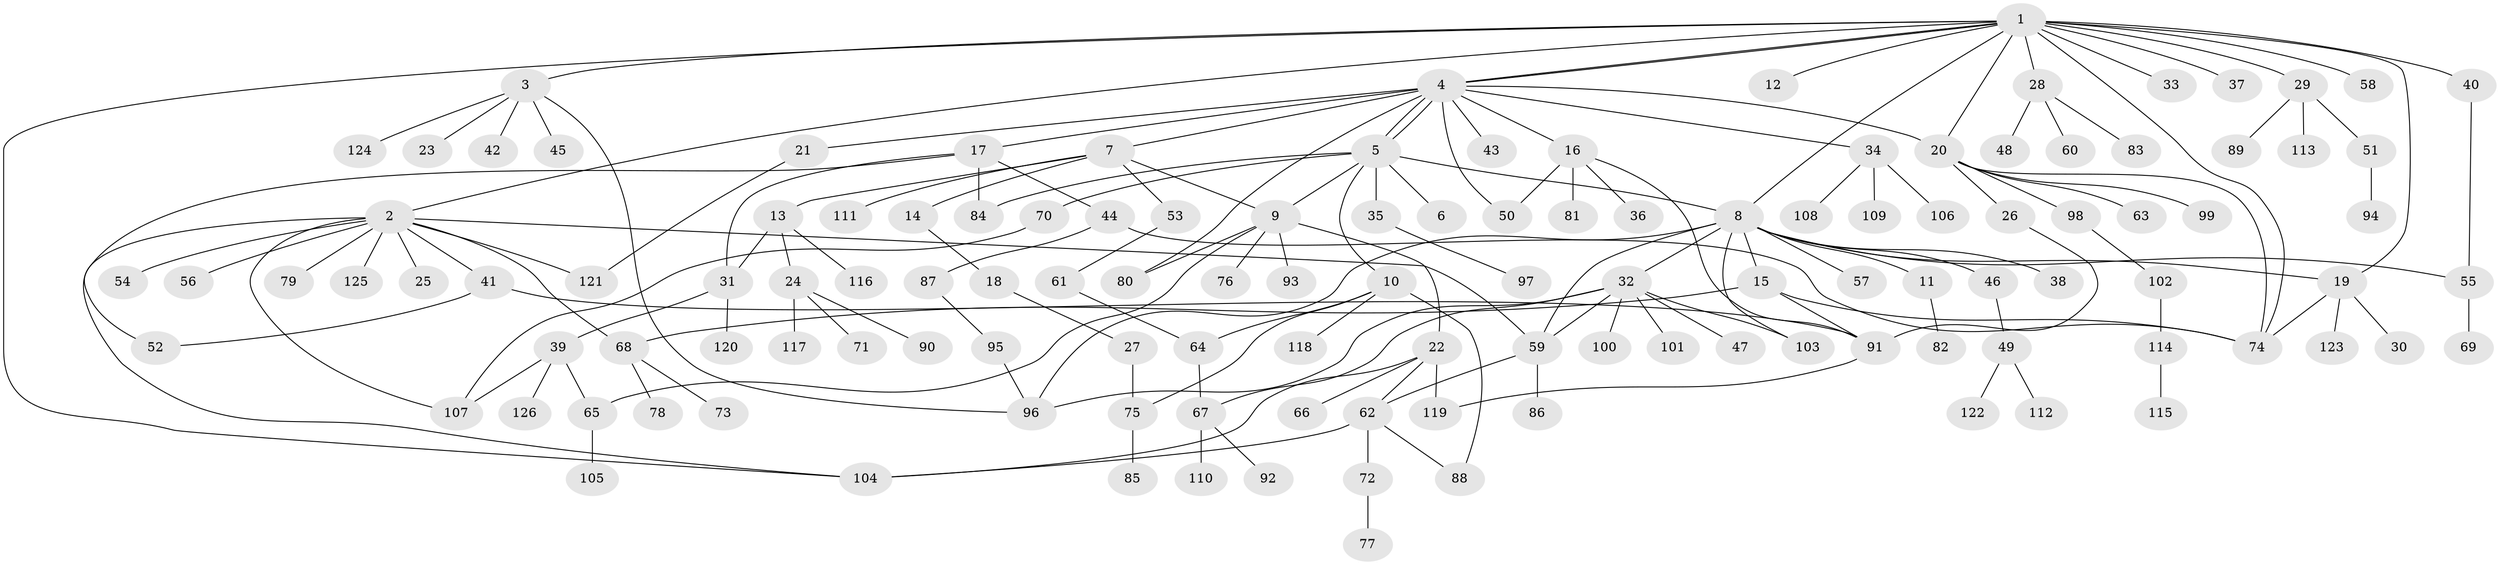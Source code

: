 // coarse degree distribution, {22: 0.010869565217391304, 13: 0.021739130434782608, 5: 0.043478260869565216, 8: 0.010869565217391304, 1: 0.5108695652173914, 6: 0.05434782608695652, 7: 0.021739130434782608, 4: 0.08695652173913043, 3: 0.09782608695652174, 2: 0.14130434782608695}
// Generated by graph-tools (version 1.1) at 2025/41/03/06/25 10:41:45]
// undirected, 126 vertices, 164 edges
graph export_dot {
graph [start="1"]
  node [color=gray90,style=filled];
  1;
  2;
  3;
  4;
  5;
  6;
  7;
  8;
  9;
  10;
  11;
  12;
  13;
  14;
  15;
  16;
  17;
  18;
  19;
  20;
  21;
  22;
  23;
  24;
  25;
  26;
  27;
  28;
  29;
  30;
  31;
  32;
  33;
  34;
  35;
  36;
  37;
  38;
  39;
  40;
  41;
  42;
  43;
  44;
  45;
  46;
  47;
  48;
  49;
  50;
  51;
  52;
  53;
  54;
  55;
  56;
  57;
  58;
  59;
  60;
  61;
  62;
  63;
  64;
  65;
  66;
  67;
  68;
  69;
  70;
  71;
  72;
  73;
  74;
  75;
  76;
  77;
  78;
  79;
  80;
  81;
  82;
  83;
  84;
  85;
  86;
  87;
  88;
  89;
  90;
  91;
  92;
  93;
  94;
  95;
  96;
  97;
  98;
  99;
  100;
  101;
  102;
  103;
  104;
  105;
  106;
  107;
  108;
  109;
  110;
  111;
  112;
  113;
  114;
  115;
  116;
  117;
  118;
  119;
  120;
  121;
  122;
  123;
  124;
  125;
  126;
  1 -- 2;
  1 -- 3;
  1 -- 4;
  1 -- 4;
  1 -- 8;
  1 -- 12;
  1 -- 19;
  1 -- 20;
  1 -- 28;
  1 -- 29;
  1 -- 33;
  1 -- 37;
  1 -- 40;
  1 -- 58;
  1 -- 74;
  1 -- 104;
  2 -- 25;
  2 -- 41;
  2 -- 54;
  2 -- 56;
  2 -- 59;
  2 -- 68;
  2 -- 79;
  2 -- 104;
  2 -- 107;
  2 -- 121;
  2 -- 125;
  3 -- 23;
  3 -- 42;
  3 -- 45;
  3 -- 96;
  3 -- 124;
  4 -- 5;
  4 -- 5;
  4 -- 7;
  4 -- 16;
  4 -- 17;
  4 -- 20;
  4 -- 21;
  4 -- 34;
  4 -- 43;
  4 -- 50;
  4 -- 80;
  5 -- 6;
  5 -- 8;
  5 -- 9;
  5 -- 10;
  5 -- 35;
  5 -- 70;
  5 -- 84;
  7 -- 9;
  7 -- 13;
  7 -- 14;
  7 -- 53;
  7 -- 111;
  8 -- 11;
  8 -- 15;
  8 -- 19;
  8 -- 32;
  8 -- 38;
  8 -- 46;
  8 -- 55;
  8 -- 57;
  8 -- 59;
  8 -- 96;
  8 -- 103;
  9 -- 22;
  9 -- 65;
  9 -- 76;
  9 -- 80;
  9 -- 93;
  10 -- 64;
  10 -- 75;
  10 -- 88;
  10 -- 118;
  11 -- 82;
  13 -- 24;
  13 -- 31;
  13 -- 116;
  14 -- 18;
  15 -- 68;
  15 -- 74;
  15 -- 91;
  16 -- 36;
  16 -- 50;
  16 -- 81;
  16 -- 91;
  17 -- 31;
  17 -- 44;
  17 -- 52;
  17 -- 84;
  18 -- 27;
  19 -- 30;
  19 -- 74;
  19 -- 123;
  20 -- 26;
  20 -- 63;
  20 -- 74;
  20 -- 98;
  20 -- 99;
  21 -- 121;
  22 -- 62;
  22 -- 66;
  22 -- 104;
  22 -- 119;
  24 -- 71;
  24 -- 90;
  24 -- 117;
  26 -- 91;
  27 -- 75;
  28 -- 48;
  28 -- 60;
  28 -- 83;
  29 -- 51;
  29 -- 89;
  29 -- 113;
  31 -- 39;
  31 -- 120;
  32 -- 47;
  32 -- 59;
  32 -- 67;
  32 -- 96;
  32 -- 100;
  32 -- 101;
  32 -- 103;
  34 -- 106;
  34 -- 108;
  34 -- 109;
  35 -- 97;
  39 -- 65;
  39 -- 107;
  39 -- 126;
  40 -- 55;
  41 -- 52;
  41 -- 91;
  44 -- 74;
  44 -- 87;
  46 -- 49;
  49 -- 112;
  49 -- 122;
  51 -- 94;
  53 -- 61;
  55 -- 69;
  59 -- 62;
  59 -- 86;
  61 -- 64;
  62 -- 72;
  62 -- 88;
  62 -- 104;
  64 -- 67;
  65 -- 105;
  67 -- 92;
  67 -- 110;
  68 -- 73;
  68 -- 78;
  70 -- 107;
  72 -- 77;
  75 -- 85;
  87 -- 95;
  91 -- 119;
  95 -- 96;
  98 -- 102;
  102 -- 114;
  114 -- 115;
}
